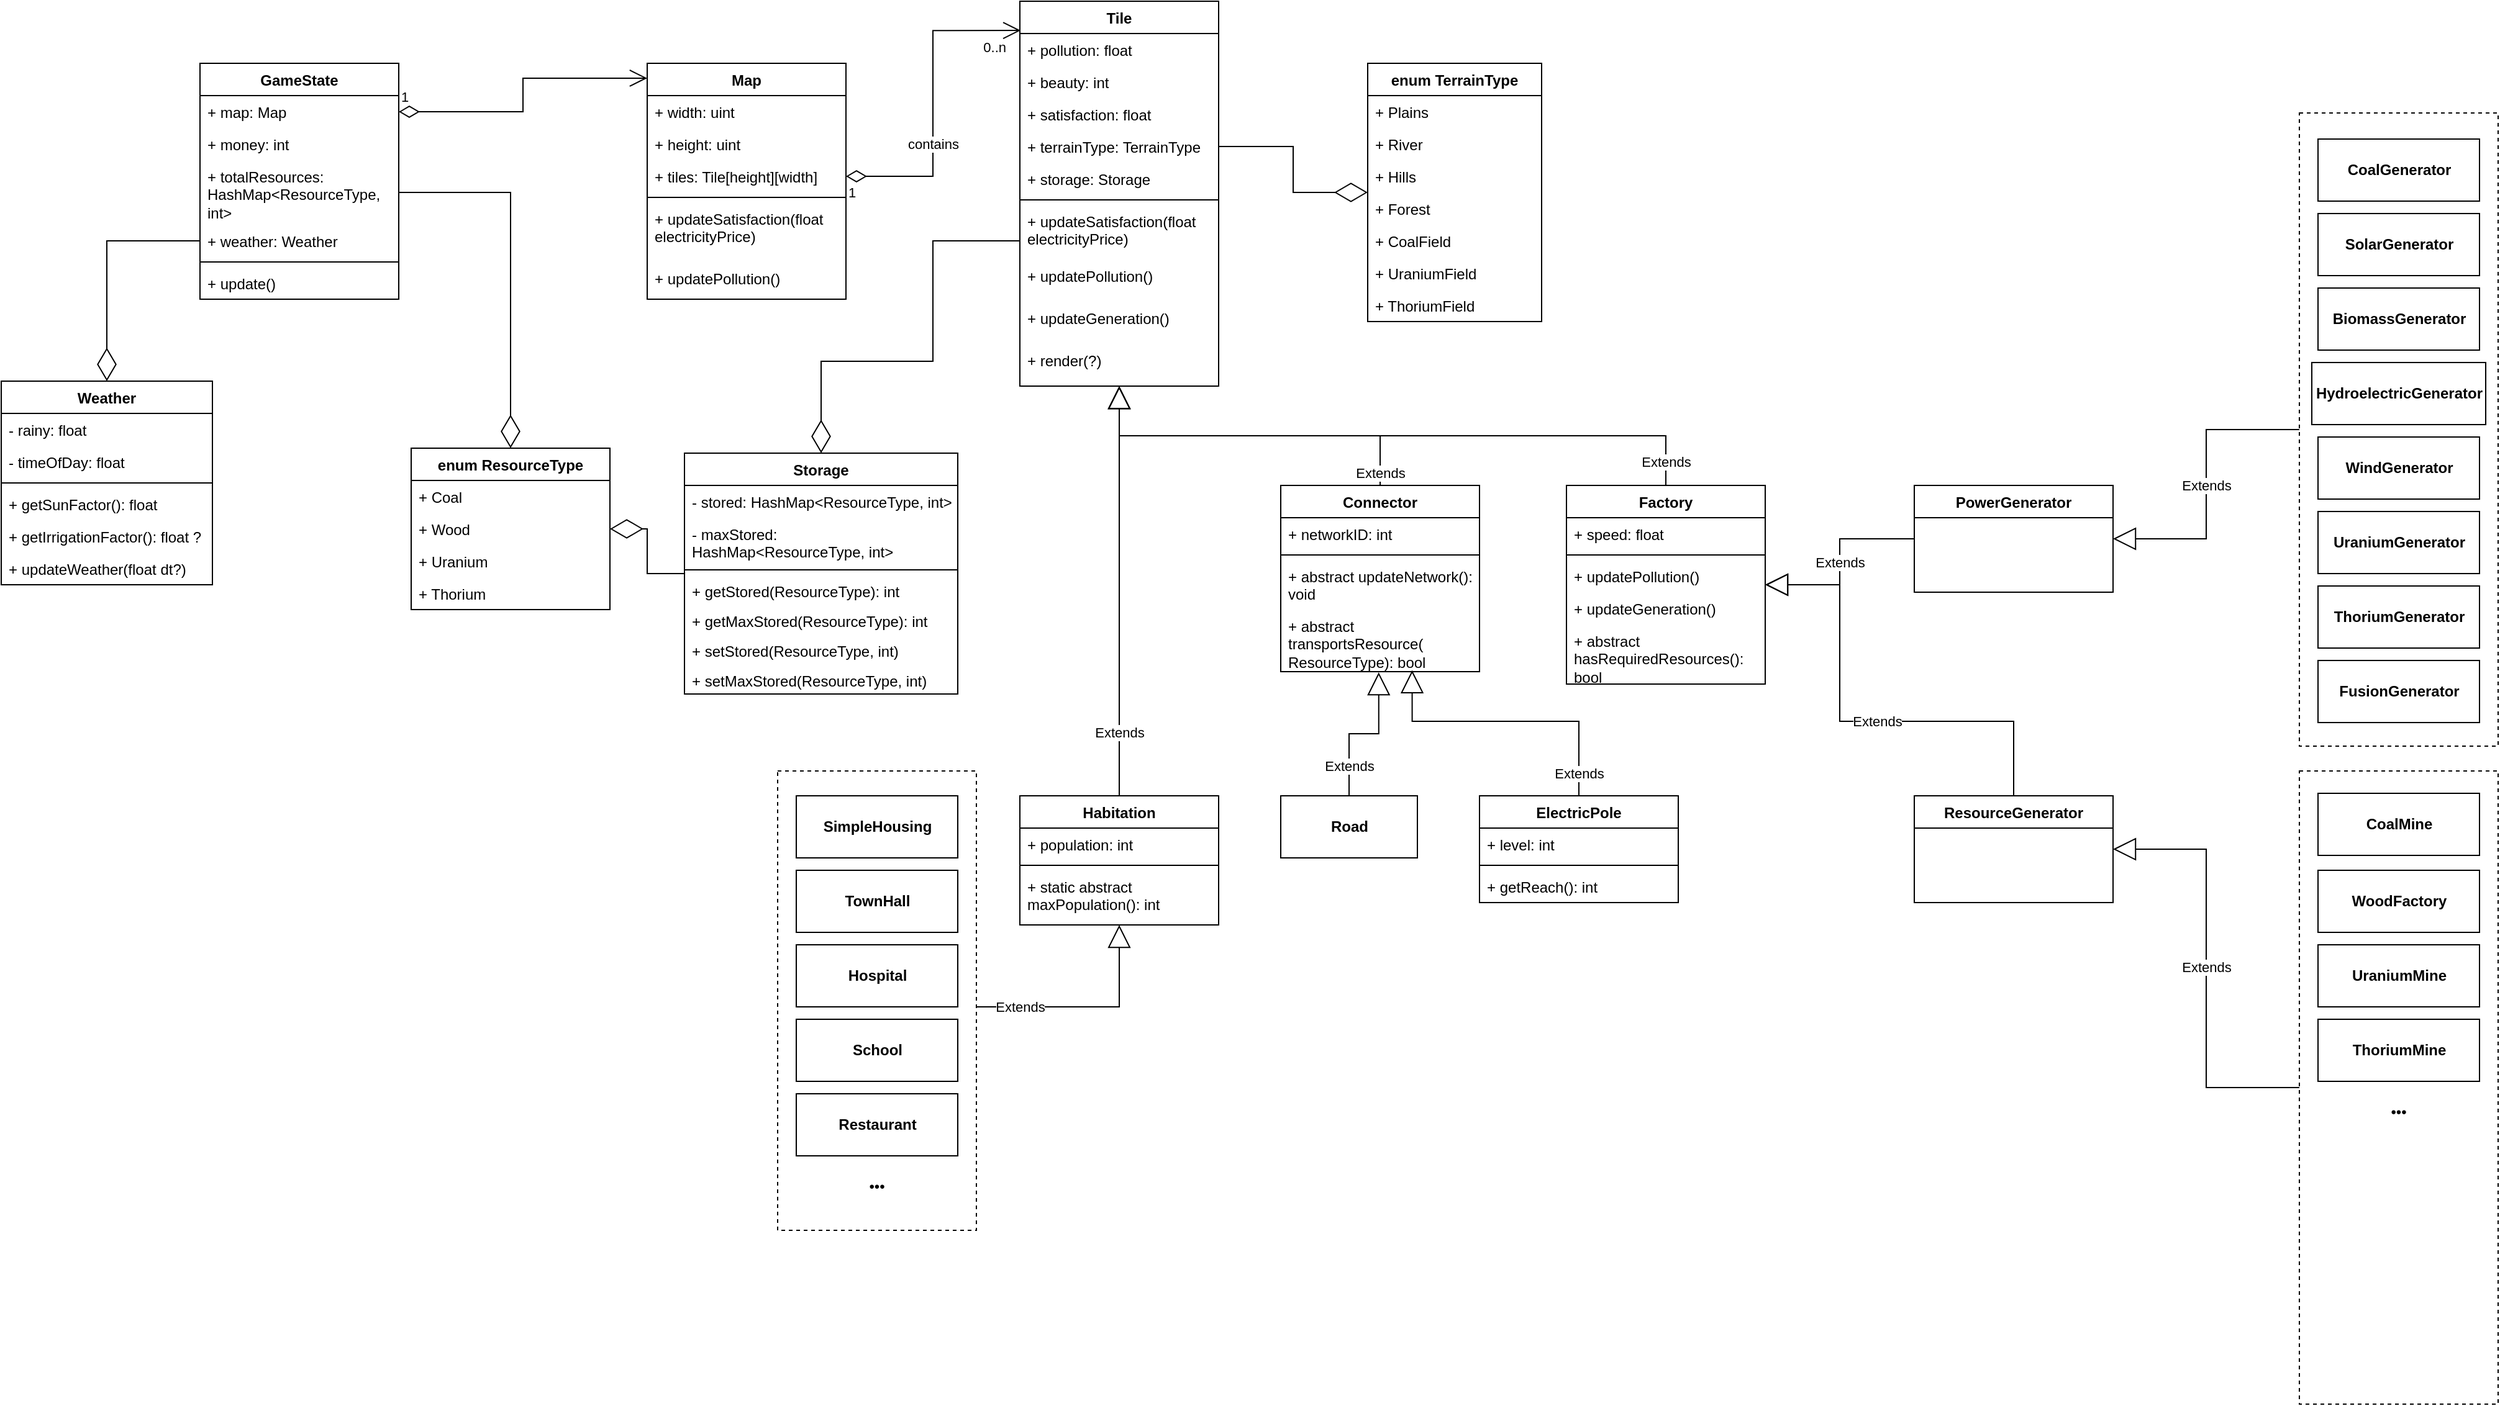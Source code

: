 <mxfile version="15.4.0" type="device"><diagram id="1Tc2qHg6RQ70-UuRrpaF" name="Page-1"><mxGraphModel dx="2023" dy="722" grid="1" gridSize="10" guides="1" tooltips="1" connect="1" arrows="1" fold="1" page="1" pageScale="1" pageWidth="850" pageHeight="1100" math="0" shadow="0"><root><mxCell id="0"/><mxCell id="1" parent="0"/><mxCell id="ImNPX3SYI-u5hD6JPRb6-58" value="" style="rounded=0;whiteSpace=wrap;html=1;fillColor=none;dashed=1;glass=0;" vertex="1" parent="1"><mxGeometry x="165" y="660" width="160" height="370" as="geometry"/></mxCell><mxCell id="oca9Sa1yXJcPk0tc5qrT-1" value="Tile" style="swimlane;fontStyle=1;align=center;verticalAlign=top;childLayout=stackLayout;horizontal=1;startSize=26;horizontalStack=0;resizeParent=1;resizeParentMax=0;resizeLast=0;collapsible=1;marginBottom=0;" parent="1" vertex="1"><mxGeometry x="360" y="40" width="160" height="310" as="geometry"/></mxCell><mxCell id="oca9Sa1yXJcPk0tc5qrT-2" value="+ pollution: float" style="text;strokeColor=none;fillColor=none;align=left;verticalAlign=top;spacingLeft=4;spacingRight=4;overflow=hidden;rotatable=0;points=[[0,0.5],[1,0.5]];portConstraint=eastwest;" parent="oca9Sa1yXJcPk0tc5qrT-1" vertex="1"><mxGeometry y="26" width="160" height="26" as="geometry"/></mxCell><mxCell id="oca9Sa1yXJcPk0tc5qrT-5" value="+ beauty: int" style="text;strokeColor=none;fillColor=none;align=left;verticalAlign=top;spacingLeft=4;spacingRight=4;overflow=hidden;rotatable=0;points=[[0,0.5],[1,0.5]];portConstraint=eastwest;" parent="oca9Sa1yXJcPk0tc5qrT-1" vertex="1"><mxGeometry y="52" width="160" height="26" as="geometry"/></mxCell><mxCell id="oca9Sa1yXJcPk0tc5qrT-23" value="+ satisfaction: float" style="text;strokeColor=none;fillColor=none;align=left;verticalAlign=top;spacingLeft=4;spacingRight=4;overflow=hidden;rotatable=0;points=[[0,0.5],[1,0.5]];portConstraint=eastwest;" parent="oca9Sa1yXJcPk0tc5qrT-1" vertex="1"><mxGeometry y="78" width="160" height="26" as="geometry"/></mxCell><mxCell id="oca9Sa1yXJcPk0tc5qrT-27" value="+ terrainType: TerrainType" style="text;strokeColor=none;fillColor=none;align=left;verticalAlign=top;spacingLeft=4;spacingRight=4;overflow=hidden;rotatable=0;points=[[0,0.5],[1,0.5]];portConstraint=eastwest;" parent="oca9Sa1yXJcPk0tc5qrT-1" vertex="1"><mxGeometry y="104" width="160" height="26" as="geometry"/></mxCell><mxCell id="ewz8w_JljY_Mc3T5_Evf-39" value="+ storage: Storage" style="text;strokeColor=none;fillColor=none;align=left;verticalAlign=top;spacingLeft=4;spacingRight=4;overflow=hidden;rotatable=0;points=[[0,0.5],[1,0.5]];portConstraint=eastwest;" parent="oca9Sa1yXJcPk0tc5qrT-1" vertex="1"><mxGeometry y="130" width="160" height="26" as="geometry"/></mxCell><mxCell id="oca9Sa1yXJcPk0tc5qrT-3" value="" style="line;strokeWidth=1;fillColor=none;align=left;verticalAlign=middle;spacingTop=-1;spacingLeft=3;spacingRight=3;rotatable=0;labelPosition=right;points=[];portConstraint=eastwest;" parent="oca9Sa1yXJcPk0tc5qrT-1" vertex="1"><mxGeometry y="156" width="160" height="8" as="geometry"/></mxCell><mxCell id="oca9Sa1yXJcPk0tc5qrT-4" value="+ updateSatisfaction(float electricityPrice)" style="text;strokeColor=none;fillColor=none;align=left;verticalAlign=top;spacingLeft=4;spacingRight=4;overflow=hidden;rotatable=0;points=[[0,0.5],[1,0.5]];portConstraint=eastwest;whiteSpace=wrap;" parent="oca9Sa1yXJcPk0tc5qrT-1" vertex="1"><mxGeometry y="164" width="160" height="44" as="geometry"/></mxCell><mxCell id="T_2jq5czEqKKuzjMXgtk-2" value="+ updatePollution()" style="text;strokeColor=none;fillColor=none;align=left;verticalAlign=top;spacingLeft=4;spacingRight=4;overflow=hidden;rotatable=0;points=[[0,0.5],[1,0.5]];portConstraint=eastwest;whiteSpace=wrap;" parent="oca9Sa1yXJcPk0tc5qrT-1" vertex="1"><mxGeometry y="208" width="160" height="34" as="geometry"/></mxCell><mxCell id="oca9Sa1yXJcPk0tc5qrT-25" value="+ updateGeneration()" style="text;strokeColor=none;fillColor=none;align=left;verticalAlign=top;spacingLeft=4;spacingRight=4;overflow=hidden;rotatable=0;points=[[0,0.5],[1,0.5]];portConstraint=eastwest;whiteSpace=wrap;" parent="oca9Sa1yXJcPk0tc5qrT-1" vertex="1"><mxGeometry y="242" width="160" height="34" as="geometry"/></mxCell><mxCell id="oca9Sa1yXJcPk0tc5qrT-38" value="+ render(?)" style="text;strokeColor=none;fillColor=none;align=left;verticalAlign=top;spacingLeft=4;spacingRight=4;overflow=hidden;rotatable=0;points=[[0,0.5],[1,0.5]];portConstraint=eastwest;whiteSpace=wrap;" parent="oca9Sa1yXJcPk0tc5qrT-1" vertex="1"><mxGeometry y="276" width="160" height="34" as="geometry"/></mxCell><mxCell id="oca9Sa1yXJcPk0tc5qrT-7" value="Map" style="swimlane;fontStyle=1;align=center;verticalAlign=top;childLayout=stackLayout;horizontal=1;startSize=26;horizontalStack=0;resizeParent=1;resizeParentMax=0;resizeLast=0;collapsible=1;marginBottom=0;" parent="1" vertex="1"><mxGeometry x="60" y="90" width="160" height="190" as="geometry"/></mxCell><mxCell id="oca9Sa1yXJcPk0tc5qrT-8" value="+ width: uint" style="text;strokeColor=none;fillColor=none;align=left;verticalAlign=top;spacingLeft=4;spacingRight=4;overflow=hidden;rotatable=0;points=[[0,0.5],[1,0.5]];portConstraint=eastwest;" parent="oca9Sa1yXJcPk0tc5qrT-7" vertex="1"><mxGeometry y="26" width="160" height="26" as="geometry"/></mxCell><mxCell id="oca9Sa1yXJcPk0tc5qrT-11" value="+ height: uint" style="text;strokeColor=none;fillColor=none;align=left;verticalAlign=top;spacingLeft=4;spacingRight=4;overflow=hidden;rotatable=0;points=[[0,0.5],[1,0.5]];portConstraint=eastwest;" parent="oca9Sa1yXJcPk0tc5qrT-7" vertex="1"><mxGeometry y="52" width="160" height="26" as="geometry"/></mxCell><mxCell id="oca9Sa1yXJcPk0tc5qrT-12" value="+ tiles: Tile[height][width]" style="text;strokeColor=none;fillColor=none;align=left;verticalAlign=top;spacingLeft=4;spacingRight=4;overflow=hidden;rotatable=0;points=[[0,0.5],[1,0.5]];portConstraint=eastwest;" parent="oca9Sa1yXJcPk0tc5qrT-7" vertex="1"><mxGeometry y="78" width="160" height="26" as="geometry"/></mxCell><mxCell id="oca9Sa1yXJcPk0tc5qrT-9" value="" style="line;strokeWidth=1;fillColor=none;align=left;verticalAlign=middle;spacingTop=-1;spacingLeft=3;spacingRight=3;rotatable=0;labelPosition=right;points=[];portConstraint=eastwest;" parent="oca9Sa1yXJcPk0tc5qrT-7" vertex="1"><mxGeometry y="104" width="160" height="8" as="geometry"/></mxCell><mxCell id="oca9Sa1yXJcPk0tc5qrT-10" value="+ updateSatisfaction(float electricityPrice)" style="text;strokeColor=none;fillColor=none;align=left;verticalAlign=top;spacingLeft=4;spacingRight=4;overflow=hidden;rotatable=0;points=[[0,0.5],[1,0.5]];portConstraint=eastwest;whiteSpace=wrap;" parent="oca9Sa1yXJcPk0tc5qrT-7" vertex="1"><mxGeometry y="112" width="160" height="48" as="geometry"/></mxCell><mxCell id="oca9Sa1yXJcPk0tc5qrT-24" value="+ updatePollution()" style="text;strokeColor=none;fillColor=none;align=left;verticalAlign=top;spacingLeft=4;spacingRight=4;overflow=hidden;rotatable=0;points=[[0,0.5],[1,0.5]];portConstraint=eastwest;whiteSpace=wrap;" parent="oca9Sa1yXJcPk0tc5qrT-7" vertex="1"><mxGeometry y="160" width="160" height="30" as="geometry"/></mxCell><mxCell id="oca9Sa1yXJcPk0tc5qrT-16" value="contains" style="endArrow=open;html=1;endSize=12;startArrow=diamondThin;startSize=14;startFill=0;edgeStyle=orthogonalEdgeStyle;rounded=0;exitX=1;exitY=0.5;exitDx=0;exitDy=0;entryX=0.004;entryY=0.076;entryDx=0;entryDy=0;entryPerimeter=0;" parent="1" source="oca9Sa1yXJcPk0tc5qrT-12" target="oca9Sa1yXJcPk0tc5qrT-1" edge="1"><mxGeometry x="-0.256" relative="1" as="geometry"><mxPoint x="90" y="270" as="sourcePoint"/><mxPoint x="250" y="270" as="targetPoint"/><mxPoint as="offset"/></mxGeometry></mxCell><mxCell id="oca9Sa1yXJcPk0tc5qrT-17" value="1" style="edgeLabel;resizable=0;html=1;align=left;verticalAlign=top;" parent="oca9Sa1yXJcPk0tc5qrT-16" connectable="0" vertex="1"><mxGeometry x="-1" relative="1" as="geometry"/></mxCell><mxCell id="oca9Sa1yXJcPk0tc5qrT-18" value="0..n" style="edgeLabel;resizable=0;html=1;align=right;verticalAlign=top;" parent="oca9Sa1yXJcPk0tc5qrT-16" connectable="0" vertex="1"><mxGeometry x="1" relative="1" as="geometry"><mxPoint x="-11" as="offset"/></mxGeometry></mxCell><mxCell id="oca9Sa1yXJcPk0tc5qrT-19" value="Habitation" style="swimlane;fontStyle=1;align=center;verticalAlign=top;childLayout=stackLayout;horizontal=1;startSize=26;horizontalStack=0;resizeParent=1;resizeParentMax=0;resizeLast=0;collapsible=1;marginBottom=0;" parent="1" vertex="1"><mxGeometry x="360" y="680" width="160" height="104" as="geometry"/></mxCell><mxCell id="oca9Sa1yXJcPk0tc5qrT-20" value="+ population: int" style="text;strokeColor=none;fillColor=none;align=left;verticalAlign=top;spacingLeft=4;spacingRight=4;overflow=hidden;rotatable=0;points=[[0,0.5],[1,0.5]];portConstraint=eastwest;" parent="oca9Sa1yXJcPk0tc5qrT-19" vertex="1"><mxGeometry y="26" width="160" height="26" as="geometry"/></mxCell><mxCell id="oca9Sa1yXJcPk0tc5qrT-21" value="" style="line;strokeWidth=1;fillColor=none;align=left;verticalAlign=middle;spacingTop=-1;spacingLeft=3;spacingRight=3;rotatable=0;labelPosition=right;points=[];portConstraint=eastwest;" parent="oca9Sa1yXJcPk0tc5qrT-19" vertex="1"><mxGeometry y="52" width="160" height="8" as="geometry"/></mxCell><mxCell id="ewz8w_JljY_Mc3T5_Evf-2" value="+ static abstract maxPopulation(): int" style="text;strokeColor=none;fillColor=none;align=left;verticalAlign=top;spacingLeft=4;spacingRight=4;overflow=hidden;rotatable=0;points=[[0,0.5],[1,0.5]];portConstraint=eastwest;whiteSpace=wrap;" parent="oca9Sa1yXJcPk0tc5qrT-19" vertex="1"><mxGeometry y="60" width="160" height="44" as="geometry"/></mxCell><mxCell id="oca9Sa1yXJcPk0tc5qrT-26" value="Extends" style="endArrow=block;endSize=16;endFill=0;html=1;rounded=0;edgeStyle=orthogonalEdgeStyle;exitX=0.5;exitY=0;exitDx=0;exitDy=0;" parent="1" source="oca9Sa1yXJcPk0tc5qrT-19" target="oca9Sa1yXJcPk0tc5qrT-1" edge="1"><mxGeometry x="-0.688" width="160" relative="1" as="geometry"><mxPoint x="610" y="140" as="sourcePoint"/><mxPoint x="460" y="290" as="targetPoint"/><mxPoint as="offset"/></mxGeometry></mxCell><mxCell id="oca9Sa1yXJcPk0tc5qrT-29" value="" style="endArrow=diamondThin;endFill=0;endSize=24;html=1;rounded=0;edgeStyle=orthogonalEdgeStyle;exitX=1;exitY=0.5;exitDx=0;exitDy=0;" parent="1" source="oca9Sa1yXJcPk0tc5qrT-27" target="oca9Sa1yXJcPk0tc5qrT-30" edge="1"><mxGeometry width="160" relative="1" as="geometry"><mxPoint x="570" y="200" as="sourcePoint"/><mxPoint x="625" y="90" as="targetPoint"/></mxGeometry></mxCell><mxCell id="oca9Sa1yXJcPk0tc5qrT-30" value="enum TerrainType" style="swimlane;fontStyle=1;childLayout=stackLayout;horizontal=1;startSize=26;fillColor=none;horizontalStack=0;resizeParent=1;resizeParentMax=0;resizeLast=0;collapsible=1;marginBottom=0;" parent="1" vertex="1"><mxGeometry x="640" y="90" width="140" height="208" as="geometry"/></mxCell><mxCell id="oca9Sa1yXJcPk0tc5qrT-31" value="+ Plains" style="text;strokeColor=none;fillColor=none;align=left;verticalAlign=top;spacingLeft=4;spacingRight=4;overflow=hidden;rotatable=0;points=[[0,0.5],[1,0.5]];portConstraint=eastwest;" parent="oca9Sa1yXJcPk0tc5qrT-30" vertex="1"><mxGeometry y="26" width="140" height="26" as="geometry"/></mxCell><mxCell id="oca9Sa1yXJcPk0tc5qrT-32" value="+ River" style="text;strokeColor=none;fillColor=none;align=left;verticalAlign=top;spacingLeft=4;spacingRight=4;overflow=hidden;rotatable=0;points=[[0,0.5],[1,0.5]];portConstraint=eastwest;" parent="oca9Sa1yXJcPk0tc5qrT-30" vertex="1"><mxGeometry y="52" width="140" height="26" as="geometry"/></mxCell><mxCell id="oca9Sa1yXJcPk0tc5qrT-33" value="+ Hills" style="text;strokeColor=none;fillColor=none;align=left;verticalAlign=top;spacingLeft=4;spacingRight=4;overflow=hidden;rotatable=0;points=[[0,0.5],[1,0.5]];portConstraint=eastwest;" parent="oca9Sa1yXJcPk0tc5qrT-30" vertex="1"><mxGeometry y="78" width="140" height="26" as="geometry"/></mxCell><mxCell id="ewz8w_JljY_Mc3T5_Evf-47" value="+ Forest" style="text;strokeColor=none;fillColor=none;align=left;verticalAlign=top;spacingLeft=4;spacingRight=4;overflow=hidden;rotatable=0;points=[[0,0.5],[1,0.5]];portConstraint=eastwest;" parent="oca9Sa1yXJcPk0tc5qrT-30" vertex="1"><mxGeometry y="104" width="140" height="26" as="geometry"/></mxCell><mxCell id="oca9Sa1yXJcPk0tc5qrT-34" value="+ CoalField" style="text;strokeColor=none;fillColor=none;align=left;verticalAlign=top;spacingLeft=4;spacingRight=4;overflow=hidden;rotatable=0;points=[[0,0.5],[1,0.5]];portConstraint=eastwest;" parent="oca9Sa1yXJcPk0tc5qrT-30" vertex="1"><mxGeometry y="130" width="140" height="26" as="geometry"/></mxCell><mxCell id="ewz8w_JljY_Mc3T5_Evf-45" value="+ UraniumField" style="text;strokeColor=none;fillColor=none;align=left;verticalAlign=top;spacingLeft=4;spacingRight=4;overflow=hidden;rotatable=0;points=[[0,0.5],[1,0.5]];portConstraint=eastwest;" parent="oca9Sa1yXJcPk0tc5qrT-30" vertex="1"><mxGeometry y="156" width="140" height="26" as="geometry"/></mxCell><mxCell id="ewz8w_JljY_Mc3T5_Evf-46" value="+ ThoriumField" style="text;strokeColor=none;fillColor=none;align=left;verticalAlign=top;spacingLeft=4;spacingRight=4;overflow=hidden;rotatable=0;points=[[0,0.5],[1,0.5]];portConstraint=eastwest;" parent="oca9Sa1yXJcPk0tc5qrT-30" vertex="1"><mxGeometry y="182" width="140" height="26" as="geometry"/></mxCell><mxCell id="ewz8w_JljY_Mc3T5_Evf-3" value="GameState" style="swimlane;fontStyle=1;align=center;verticalAlign=top;childLayout=stackLayout;horizontal=1;startSize=26;horizontalStack=0;resizeParent=1;resizeParentMax=0;resizeLast=0;collapsible=1;marginBottom=0;" parent="1" vertex="1"><mxGeometry x="-300" y="90" width="160" height="190" as="geometry"/></mxCell><mxCell id="ewz8w_JljY_Mc3T5_Evf-4" value="+ map: Map" style="text;strokeColor=none;fillColor=none;align=left;verticalAlign=top;spacingLeft=4;spacingRight=4;overflow=hidden;rotatable=0;points=[[0,0.5],[1,0.5]];portConstraint=eastwest;" parent="ewz8w_JljY_Mc3T5_Evf-3" vertex="1"><mxGeometry y="26" width="160" height="26" as="geometry"/></mxCell><mxCell id="ewz8w_JljY_Mc3T5_Evf-7" value="+ money: int" style="text;strokeColor=none;fillColor=none;align=left;verticalAlign=top;spacingLeft=4;spacingRight=4;overflow=hidden;rotatable=0;points=[[0,0.5],[1,0.5]];portConstraint=eastwest;" parent="ewz8w_JljY_Mc3T5_Evf-3" vertex="1"><mxGeometry y="52" width="160" height="26" as="geometry"/></mxCell><mxCell id="ewz8w_JljY_Mc3T5_Evf-8" value="+ totalResources: HashMap&lt;ResourceType, int&gt;" style="text;strokeColor=none;fillColor=none;align=left;verticalAlign=top;spacingLeft=4;spacingRight=4;overflow=hidden;rotatable=0;points=[[0,0.5],[1,0.5]];portConstraint=eastwest;whiteSpace=wrap;" parent="ewz8w_JljY_Mc3T5_Evf-3" vertex="1"><mxGeometry y="78" width="160" height="52" as="geometry"/></mxCell><mxCell id="ImNPX3SYI-u5hD6JPRb6-31" value="+ weather: Weather" style="text;strokeColor=none;fillColor=none;align=left;verticalAlign=top;spacingLeft=4;spacingRight=4;overflow=hidden;rotatable=0;points=[[0,0.5],[1,0.5]];portConstraint=eastwest;" vertex="1" parent="ewz8w_JljY_Mc3T5_Evf-3"><mxGeometry y="130" width="160" height="26" as="geometry"/></mxCell><mxCell id="ewz8w_JljY_Mc3T5_Evf-5" value="" style="line;strokeWidth=1;fillColor=none;align=left;verticalAlign=middle;spacingTop=-1;spacingLeft=3;spacingRight=3;rotatable=0;labelPosition=right;points=[];portConstraint=eastwest;" parent="ewz8w_JljY_Mc3T5_Evf-3" vertex="1"><mxGeometry y="156" width="160" height="8" as="geometry"/></mxCell><mxCell id="ewz8w_JljY_Mc3T5_Evf-6" value="+ update()" style="text;strokeColor=none;fillColor=none;align=left;verticalAlign=top;spacingLeft=4;spacingRight=4;overflow=hidden;rotatable=0;points=[[0,0.5],[1,0.5]];portConstraint=eastwest;" parent="ewz8w_JljY_Mc3T5_Evf-3" vertex="1"><mxGeometry y="164" width="160" height="26" as="geometry"/></mxCell><mxCell id="ewz8w_JljY_Mc3T5_Evf-15" value="1" style="endArrow=open;html=1;endSize=12;startArrow=diamondThin;startSize=14;startFill=0;edgeStyle=orthogonalEdgeStyle;align=left;verticalAlign=bottom;rounded=0;exitX=1;exitY=0.5;exitDx=0;exitDy=0;entryX=0;entryY=0.063;entryDx=0;entryDy=0;entryPerimeter=0;" parent="1" source="ewz8w_JljY_Mc3T5_Evf-4" target="oca9Sa1yXJcPk0tc5qrT-7" edge="1"><mxGeometry x="-1" y="3" relative="1" as="geometry"><mxPoint x="-150" y="370" as="sourcePoint"/><mxPoint x="10" y="370" as="targetPoint"/></mxGeometry></mxCell><mxCell id="ewz8w_JljY_Mc3T5_Evf-16" value="enum ResourceType" style="swimlane;fontStyle=1;align=center;verticalAlign=top;childLayout=stackLayout;horizontal=1;startSize=26;horizontalStack=0;resizeParent=1;resizeParentMax=0;resizeLast=0;collapsible=1;marginBottom=0;" parent="1" vertex="1"><mxGeometry x="-130" y="400" width="160" height="130" as="geometry"/></mxCell><mxCell id="ewz8w_JljY_Mc3T5_Evf-22" value="+ Coal" style="text;strokeColor=none;fillColor=none;align=left;verticalAlign=top;spacingLeft=4;spacingRight=4;overflow=hidden;rotatable=0;points=[[0,0.5],[1,0.5]];portConstraint=eastwest;" parent="ewz8w_JljY_Mc3T5_Evf-16" vertex="1"><mxGeometry y="26" width="160" height="26" as="geometry"/></mxCell><mxCell id="ewz8w_JljY_Mc3T5_Evf-21" value="+ Wood" style="text;strokeColor=none;fillColor=none;align=left;verticalAlign=top;spacingLeft=4;spacingRight=4;overflow=hidden;rotatable=0;points=[[0,0.5],[1,0.5]];portConstraint=eastwest;" parent="ewz8w_JljY_Mc3T5_Evf-16" vertex="1"><mxGeometry y="52" width="160" height="26" as="geometry"/></mxCell><mxCell id="ewz8w_JljY_Mc3T5_Evf-20" value="+ Uranium" style="text;strokeColor=none;fillColor=none;align=left;verticalAlign=top;spacingLeft=4;spacingRight=4;overflow=hidden;rotatable=0;points=[[0,0.5],[1,0.5]];portConstraint=eastwest;" parent="ewz8w_JljY_Mc3T5_Evf-16" vertex="1"><mxGeometry y="78" width="160" height="26" as="geometry"/></mxCell><mxCell id="ewz8w_JljY_Mc3T5_Evf-17" value="+ Thorium" style="text;strokeColor=none;fillColor=none;align=left;verticalAlign=top;spacingLeft=4;spacingRight=4;overflow=hidden;rotatable=0;points=[[0,0.5],[1,0.5]];portConstraint=eastwest;" parent="ewz8w_JljY_Mc3T5_Evf-16" vertex="1"><mxGeometry y="104" width="160" height="26" as="geometry"/></mxCell><mxCell id="ewz8w_JljY_Mc3T5_Evf-26" value="" style="endArrow=diamondThin;endFill=0;endSize=24;html=1;rounded=0;edgeStyle=orthogonalEdgeStyle;exitX=1;exitY=0.5;exitDx=0;exitDy=0;entryX=0.5;entryY=0;entryDx=0;entryDy=0;" parent="1" source="ewz8w_JljY_Mc3T5_Evf-8" target="ewz8w_JljY_Mc3T5_Evf-16" edge="1"><mxGeometry width="160" relative="1" as="geometry"><mxPoint x="-100" y="359.3" as="sourcePoint"/><mxPoint x="17.76" y="254.0" as="targetPoint"/></mxGeometry></mxCell><mxCell id="ewz8w_JljY_Mc3T5_Evf-31" value="Storage" style="swimlane;fontStyle=1;align=center;verticalAlign=top;childLayout=stackLayout;horizontal=1;startSize=26;horizontalStack=0;resizeParent=1;resizeParentMax=0;resizeLast=0;collapsible=1;marginBottom=0;" parent="1" vertex="1"><mxGeometry x="90" y="404" width="220" height="194" as="geometry"/></mxCell><mxCell id="ewz8w_JljY_Mc3T5_Evf-43" value="- stored: HashMap&lt;ResourceType, int&gt;" style="text;strokeColor=none;fillColor=none;align=left;verticalAlign=top;spacingLeft=4;spacingRight=4;overflow=hidden;rotatable=0;points=[[0,0.5],[1,0.5]];portConstraint=eastwest;" parent="ewz8w_JljY_Mc3T5_Evf-31" vertex="1"><mxGeometry y="26" width="220" height="26" as="geometry"/></mxCell><mxCell id="ewz8w_JljY_Mc3T5_Evf-44" value="- maxStored: HashMap&lt;ResourceType, int&gt;" style="text;strokeColor=none;fillColor=none;align=left;verticalAlign=top;spacingLeft=4;spacingRight=4;overflow=hidden;rotatable=0;points=[[0,0.5],[1,0.5]];portConstraint=eastwest;whiteSpace=wrap;" parent="ewz8w_JljY_Mc3T5_Evf-31" vertex="1"><mxGeometry y="52" width="220" height="38" as="geometry"/></mxCell><mxCell id="ewz8w_JljY_Mc3T5_Evf-42" value="" style="line;strokeWidth=1;fillColor=none;align=left;verticalAlign=middle;spacingTop=-1;spacingLeft=3;spacingRight=3;rotatable=0;labelPosition=right;points=[];portConstraint=eastwest;" parent="ewz8w_JljY_Mc3T5_Evf-31" vertex="1"><mxGeometry y="90" width="220" height="8" as="geometry"/></mxCell><mxCell id="ewz8w_JljY_Mc3T5_Evf-34" value="+ getStored(ResourceType): int" style="text;strokeColor=none;fillColor=none;align=left;verticalAlign=top;spacingLeft=4;spacingRight=4;overflow=hidden;rotatable=0;points=[[0,0.5],[1,0.5]];portConstraint=eastwest;whiteSpace=wrap;" parent="ewz8w_JljY_Mc3T5_Evf-31" vertex="1"><mxGeometry y="98" width="220" height="24" as="geometry"/></mxCell><mxCell id="ewz8w_JljY_Mc3T5_Evf-32" value="+ getMaxStored(ResourceType): int" style="text;strokeColor=none;fillColor=none;align=left;verticalAlign=top;spacingLeft=4;spacingRight=4;overflow=hidden;rotatable=0;points=[[0,0.5],[1,0.5]];portConstraint=eastwest;whiteSpace=wrap;" parent="ewz8w_JljY_Mc3T5_Evf-31" vertex="1"><mxGeometry y="122" width="220" height="24" as="geometry"/></mxCell><mxCell id="ewz8w_JljY_Mc3T5_Evf-36" value="+ setStored(ResourceType, int)" style="text;strokeColor=none;fillColor=none;align=left;verticalAlign=top;spacingLeft=4;spacingRight=4;overflow=hidden;rotatable=0;points=[[0,0.5],[1,0.5]];portConstraint=eastwest;whiteSpace=wrap;" parent="ewz8w_JljY_Mc3T5_Evf-31" vertex="1"><mxGeometry y="146" width="220" height="24" as="geometry"/></mxCell><mxCell id="ewz8w_JljY_Mc3T5_Evf-38" value="+ setMaxStored(ResourceType, int)" style="text;strokeColor=none;fillColor=none;align=left;verticalAlign=top;spacingLeft=4;spacingRight=4;overflow=hidden;rotatable=0;points=[[0,0.5],[1,0.5]];portConstraint=eastwest;whiteSpace=wrap;" parent="ewz8w_JljY_Mc3T5_Evf-31" vertex="1"><mxGeometry y="170" width="220" height="24" as="geometry"/></mxCell><mxCell id="ewz8w_JljY_Mc3T5_Evf-37" value="" style="endArrow=diamondThin;endFill=0;endSize=24;html=1;rounded=0;edgeStyle=orthogonalEdgeStyle;" parent="1" source="ewz8w_JljY_Mc3T5_Evf-31" target="ewz8w_JljY_Mc3T5_Evf-21" edge="1"><mxGeometry width="160" relative="1" as="geometry"><mxPoint x="-130" y="204" as="sourcePoint"/><mxPoint x="-40" y="410" as="targetPoint"/></mxGeometry></mxCell><mxCell id="ewz8w_JljY_Mc3T5_Evf-40" value="" style="endArrow=diamondThin;endFill=0;endSize=24;html=1;rounded=0;edgeStyle=orthogonalEdgeStyle;exitX=0;exitY=0.5;exitDx=0;exitDy=0;entryX=0.5;entryY=0;entryDx=0;entryDy=0;" parent="1" source="ewz8w_JljY_Mc3T5_Evf-39" target="ewz8w_JljY_Mc3T5_Evf-31" edge="1"><mxGeometry width="160" relative="1" as="geometry"><mxPoint x="530" y="217" as="sourcePoint"/><mxPoint x="280" y="380" as="targetPoint"/><Array as="points"><mxPoint x="290" y="233"/><mxPoint x="290" y="330"/><mxPoint x="200" y="330"/></Array></mxGeometry></mxCell><mxCell id="ewz8w_JljY_Mc3T5_Evf-48" value="Connector" style="swimlane;fontStyle=1;align=center;verticalAlign=top;childLayout=stackLayout;horizontal=1;startSize=26;horizontalStack=0;resizeParent=1;resizeParentMax=0;resizeLast=0;collapsible=1;marginBottom=0;" parent="1" vertex="1"><mxGeometry x="570" y="430" width="160" height="150" as="geometry"/></mxCell><mxCell id="ewz8w_JljY_Mc3T5_Evf-52" value="+ networkID: int" style="text;strokeColor=none;fillColor=none;align=left;verticalAlign=top;spacingLeft=4;spacingRight=4;overflow=hidden;rotatable=0;points=[[0,0.5],[1,0.5]];portConstraint=eastwest;" parent="ewz8w_JljY_Mc3T5_Evf-48" vertex="1"><mxGeometry y="26" width="160" height="26" as="geometry"/></mxCell><mxCell id="ewz8w_JljY_Mc3T5_Evf-54" value="" style="line;strokeWidth=1;fillColor=none;align=left;verticalAlign=middle;spacingTop=-1;spacingLeft=3;spacingRight=3;rotatable=0;labelPosition=right;points=[];portConstraint=eastwest;" parent="ewz8w_JljY_Mc3T5_Evf-48" vertex="1"><mxGeometry y="52" width="160" height="8" as="geometry"/></mxCell><mxCell id="ewz8w_JljY_Mc3T5_Evf-55" value="+ abstract updateNetwork(): void" style="text;strokeColor=none;fillColor=none;align=left;verticalAlign=top;spacingLeft=4;spacingRight=4;overflow=hidden;rotatable=0;points=[[0,0.5],[1,0.5]];portConstraint=eastwest;whiteSpace=wrap;" parent="ewz8w_JljY_Mc3T5_Evf-48" vertex="1"><mxGeometry y="60" width="160" height="40" as="geometry"/></mxCell><mxCell id="ewz8w_JljY_Mc3T5_Evf-67" value="+ abstract transportsResource( ResourceType): bool" style="text;strokeColor=none;fillColor=none;align=left;verticalAlign=top;spacingLeft=4;spacingRight=4;overflow=hidden;rotatable=0;points=[[0,0.5],[1,0.5]];portConstraint=eastwest;whiteSpace=wrap;" parent="ewz8w_JljY_Mc3T5_Evf-48" vertex="1"><mxGeometry y="100" width="160" height="50" as="geometry"/></mxCell><mxCell id="ewz8w_JljY_Mc3T5_Evf-53" value="Extends" style="endArrow=block;endSize=16;endFill=0;html=1;rounded=0;edgeStyle=orthogonalEdgeStyle;" parent="1" source="ewz8w_JljY_Mc3T5_Evf-48" target="oca9Sa1yXJcPk0tc5qrT-1" edge="1"><mxGeometry x="-0.927" width="160" relative="1" as="geometry"><mxPoint x="450" y="440" as="sourcePoint"/><mxPoint x="450" y="376.0" as="targetPoint"/><mxPoint as="offset"/><Array as="points"><mxPoint x="650" y="390"/><mxPoint x="440" y="390"/></Array></mxGeometry></mxCell><mxCell id="ewz8w_JljY_Mc3T5_Evf-56" value="&lt;b&gt;Road&lt;/b&gt;" style="html=1;" parent="1" vertex="1"><mxGeometry x="570" y="680" width="110" height="50" as="geometry"/></mxCell><mxCell id="ewz8w_JljY_Mc3T5_Evf-58" value="ElectricPole" style="swimlane;fontStyle=1;align=center;verticalAlign=top;childLayout=stackLayout;horizontal=1;startSize=26;horizontalStack=0;resizeParent=1;resizeParentMax=0;resizeLast=0;collapsible=1;marginBottom=0;" parent="1" vertex="1"><mxGeometry x="730" y="680" width="160" height="86" as="geometry"/></mxCell><mxCell id="ewz8w_JljY_Mc3T5_Evf-64" value="+ level: int" style="text;strokeColor=none;fillColor=none;align=left;verticalAlign=top;spacingLeft=4;spacingRight=4;overflow=hidden;rotatable=0;points=[[0,0.5],[1,0.5]];portConstraint=eastwest;" parent="ewz8w_JljY_Mc3T5_Evf-58" vertex="1"><mxGeometry y="26" width="160" height="26" as="geometry"/></mxCell><mxCell id="ewz8w_JljY_Mc3T5_Evf-63" value="" style="line;strokeWidth=1;fillColor=none;align=left;verticalAlign=middle;spacingTop=-1;spacingLeft=3;spacingRight=3;rotatable=0;labelPosition=right;points=[];portConstraint=eastwest;" parent="ewz8w_JljY_Mc3T5_Evf-58" vertex="1"><mxGeometry y="52" width="160" height="8" as="geometry"/></mxCell><mxCell id="ewz8w_JljY_Mc3T5_Evf-62" value="+ getReach(): int" style="text;strokeColor=none;fillColor=none;align=left;verticalAlign=top;spacingLeft=4;spacingRight=4;overflow=hidden;rotatable=0;points=[[0,0.5],[1,0.5]];portConstraint=eastwest;" parent="ewz8w_JljY_Mc3T5_Evf-58" vertex="1"><mxGeometry y="60" width="160" height="26" as="geometry"/></mxCell><mxCell id="ewz8w_JljY_Mc3T5_Evf-65" value="Extends" style="endArrow=block;endSize=16;endFill=0;html=1;rounded=0;edgeStyle=orthogonalEdgeStyle;entryX=0.493;entryY=1.011;entryDx=0;entryDy=0;entryPerimeter=0;" parent="1" source="ewz8w_JljY_Mc3T5_Evf-56" target="ewz8w_JljY_Mc3T5_Evf-67" edge="1"><mxGeometry x="-0.612" width="160" relative="1" as="geometry"><mxPoint x="520" y="680" as="sourcePoint"/><mxPoint x="680" y="590" as="targetPoint"/><Array as="points"><mxPoint x="625" y="630"/><mxPoint x="649" y="630"/></Array><mxPoint as="offset"/></mxGeometry></mxCell><mxCell id="ewz8w_JljY_Mc3T5_Evf-66" value="Extends" style="endArrow=block;endSize=16;endFill=0;html=1;rounded=0;edgeStyle=orthogonalEdgeStyle;exitX=0.5;exitY=0;exitDx=0;exitDy=0;entryX=0.661;entryY=0.977;entryDx=0;entryDy=0;entryPerimeter=0;" parent="1" source="ewz8w_JljY_Mc3T5_Evf-58" target="ewz8w_JljY_Mc3T5_Evf-67" edge="1"><mxGeometry x="-0.842" width="160" relative="1" as="geometry"><mxPoint x="635" y="608" as="sourcePoint"/><mxPoint x="650" y="530" as="targetPoint"/><mxPoint as="offset"/><Array as="points"><mxPoint x="810" y="620"/><mxPoint x="676" y="620"/></Array></mxGeometry></mxCell><mxCell id="ImNPX3SYI-u5hD6JPRb6-6" value="Factory" style="swimlane;fontStyle=1;align=center;verticalAlign=top;childLayout=stackLayout;horizontal=1;startSize=26;horizontalStack=0;resizeParent=1;resizeParentMax=0;resizeLast=0;collapsible=1;marginBottom=0;" vertex="1" parent="1"><mxGeometry x="800" y="430" width="160" height="160" as="geometry"/></mxCell><mxCell id="ImNPX3SYI-u5hD6JPRb6-7" value="+ speed: float" style="text;strokeColor=none;fillColor=none;align=left;verticalAlign=top;spacingLeft=4;spacingRight=4;overflow=hidden;rotatable=0;points=[[0,0.5],[1,0.5]];portConstraint=eastwest;" vertex="1" parent="ImNPX3SYI-u5hD6JPRb6-6"><mxGeometry y="26" width="160" height="26" as="geometry"/></mxCell><mxCell id="ImNPX3SYI-u5hD6JPRb6-8" value="" style="line;strokeWidth=1;fillColor=none;align=left;verticalAlign=middle;spacingTop=-1;spacingLeft=3;spacingRight=3;rotatable=0;labelPosition=right;points=[];portConstraint=eastwest;" vertex="1" parent="ImNPX3SYI-u5hD6JPRb6-6"><mxGeometry y="52" width="160" height="8" as="geometry"/></mxCell><mxCell id="ImNPX3SYI-u5hD6JPRb6-9" value="+ updatePollution()" style="text;strokeColor=none;fillColor=none;align=left;verticalAlign=top;spacingLeft=4;spacingRight=4;overflow=hidden;rotatable=0;points=[[0,0.5],[1,0.5]];portConstraint=eastwest;" vertex="1" parent="ImNPX3SYI-u5hD6JPRb6-6"><mxGeometry y="60" width="160" height="26" as="geometry"/></mxCell><mxCell id="ImNPX3SYI-u5hD6JPRb6-10" value="+ updateGeneration()" style="text;strokeColor=none;fillColor=none;align=left;verticalAlign=top;spacingLeft=4;spacingRight=4;overflow=hidden;rotatable=0;points=[[0,0.5],[1,0.5]];portConstraint=eastwest;" vertex="1" parent="ImNPX3SYI-u5hD6JPRb6-6"><mxGeometry y="86" width="160" height="26" as="geometry"/></mxCell><mxCell id="ImNPX3SYI-u5hD6JPRb6-61" value="+ abstract hasRequiredResources(): bool" style="text;strokeColor=none;fillColor=none;align=left;verticalAlign=top;spacingLeft=4;spacingRight=4;overflow=hidden;rotatable=0;points=[[0,0.5],[1,0.5]];portConstraint=eastwest;whiteSpace=wrap;" vertex="1" parent="ImNPX3SYI-u5hD6JPRb6-6"><mxGeometry y="112" width="160" height="48" as="geometry"/></mxCell><mxCell id="ImNPX3SYI-u5hD6JPRb6-11" value="Extends" style="endArrow=block;endSize=16;endFill=0;html=1;rounded=0;edgeStyle=orthogonalEdgeStyle;exitX=0.5;exitY=0;exitDx=0;exitDy=0;" edge="1" parent="1" source="ImNPX3SYI-u5hD6JPRb6-6" target="oca9Sa1yXJcPk0tc5qrT-1"><mxGeometry x="-0.927" width="160" relative="1" as="geometry"><mxPoint x="660" y="440" as="sourcePoint"/><mxPoint x="449.84" y="360.714" as="targetPoint"/><mxPoint as="offset"/></mxGeometry></mxCell><mxCell id="ImNPX3SYI-u5hD6JPRb6-24" value="Weather" style="swimlane;fontStyle=1;childLayout=stackLayout;horizontal=1;startSize=26;fillColor=none;horizontalStack=0;resizeParent=1;resizeParentMax=0;resizeLast=0;collapsible=1;marginBottom=0;" vertex="1" parent="1"><mxGeometry x="-460" y="346" width="170" height="164" as="geometry"/></mxCell><mxCell id="ImNPX3SYI-u5hD6JPRb6-25" value="- rainy: float" style="text;strokeColor=none;fillColor=none;align=left;verticalAlign=top;spacingLeft=4;spacingRight=4;overflow=hidden;rotatable=0;points=[[0,0.5],[1,0.5]];portConstraint=eastwest;" vertex="1" parent="ImNPX3SYI-u5hD6JPRb6-24"><mxGeometry y="26" width="170" height="26" as="geometry"/></mxCell><mxCell id="ImNPX3SYI-u5hD6JPRb6-26" value="- timeOfDay: float" style="text;strokeColor=none;fillColor=none;align=left;verticalAlign=top;spacingLeft=4;spacingRight=4;overflow=hidden;rotatable=0;points=[[0,0.5],[1,0.5]];portConstraint=eastwest;" vertex="1" parent="ImNPX3SYI-u5hD6JPRb6-24"><mxGeometry y="52" width="170" height="26" as="geometry"/></mxCell><mxCell id="ImNPX3SYI-u5hD6JPRb6-28" value="" style="line;strokeWidth=1;fillColor=none;align=left;verticalAlign=middle;spacingTop=-1;spacingLeft=3;spacingRight=3;rotatable=0;labelPosition=right;points=[];portConstraint=eastwest;" vertex="1" parent="ImNPX3SYI-u5hD6JPRb6-24"><mxGeometry y="78" width="170" height="8" as="geometry"/></mxCell><mxCell id="ImNPX3SYI-u5hD6JPRb6-29" value="+ getSunFactor(): float" style="text;strokeColor=none;fillColor=none;align=left;verticalAlign=top;spacingLeft=4;spacingRight=4;overflow=hidden;rotatable=0;points=[[0,0.5],[1,0.5]];portConstraint=eastwest;" vertex="1" parent="ImNPX3SYI-u5hD6JPRb6-24"><mxGeometry y="86" width="170" height="26" as="geometry"/></mxCell><mxCell id="ImNPX3SYI-u5hD6JPRb6-30" value="+ getIrrigationFactor(): float ?" style="text;strokeColor=none;fillColor=none;align=left;verticalAlign=top;spacingLeft=4;spacingRight=4;overflow=hidden;rotatable=0;points=[[0,0.5],[1,0.5]];portConstraint=eastwest;" vertex="1" parent="ImNPX3SYI-u5hD6JPRb6-24"><mxGeometry y="112" width="170" height="26" as="geometry"/></mxCell><mxCell id="ImNPX3SYI-u5hD6JPRb6-77" value="+ updateWeather(float dt?)" style="text;strokeColor=none;fillColor=none;align=left;verticalAlign=top;spacingLeft=4;spacingRight=4;overflow=hidden;rotatable=0;points=[[0,0.5],[1,0.5]];portConstraint=eastwest;" vertex="1" parent="ImNPX3SYI-u5hD6JPRb6-24"><mxGeometry y="138" width="170" height="26" as="geometry"/></mxCell><mxCell id="ImNPX3SYI-u5hD6JPRb6-32" value="" style="endArrow=diamondThin;endFill=0;endSize=24;html=1;rounded=0;edgeStyle=orthogonalEdgeStyle;exitX=0;exitY=0.5;exitDx=0;exitDy=0;" edge="1" parent="1" source="ImNPX3SYI-u5hD6JPRb6-31" target="ImNPX3SYI-u5hD6JPRb6-24"><mxGeometry width="160" relative="1" as="geometry"><mxPoint x="-130" y="204.0" as="sourcePoint"/><mxPoint x="-40" y="410" as="targetPoint"/></mxGeometry></mxCell><mxCell id="ImNPX3SYI-u5hD6JPRb6-40" value="" style="group" vertex="1" connectable="0" parent="1"><mxGeometry x="1390" y="140" width="160" height="500" as="geometry"/></mxCell><mxCell id="ImNPX3SYI-u5hD6JPRb6-39" value="" style="rounded=0;whiteSpace=wrap;html=1;fillColor=none;dashed=1;glass=0;" vertex="1" parent="ImNPX3SYI-u5hD6JPRb6-40"><mxGeometry y="-10" width="160" height="510" as="geometry"/></mxCell><mxCell id="ImNPX3SYI-u5hD6JPRb6-16" value="&lt;b&gt;CoalGenerator&lt;/b&gt;" style="html=1;" vertex="1" parent="ImNPX3SYI-u5hD6JPRb6-40"><mxGeometry x="15" y="11" width="130" height="50" as="geometry"/></mxCell><mxCell id="ImNPX3SYI-u5hD6JPRb6-17" value="&lt;b&gt;SolarGenerator&lt;/b&gt;" style="html=1;" vertex="1" parent="ImNPX3SYI-u5hD6JPRb6-40"><mxGeometry x="15" y="71" width="130" height="50" as="geometry"/></mxCell><mxCell id="ImNPX3SYI-u5hD6JPRb6-18" value="&lt;b&gt;BiomassGenerator&lt;/b&gt;" style="html=1;" vertex="1" parent="ImNPX3SYI-u5hD6JPRb6-40"><mxGeometry x="15" y="131" width="130" height="50" as="geometry"/></mxCell><mxCell id="ImNPX3SYI-u5hD6JPRb6-33" value="&lt;b&gt;HydroelectricGenerator&lt;/b&gt;" style="html=1;" vertex="1" parent="ImNPX3SYI-u5hD6JPRb6-40"><mxGeometry x="10" y="191" width="140" height="50" as="geometry"/></mxCell><mxCell id="ImNPX3SYI-u5hD6JPRb6-34" value="&lt;b&gt;WindGenerator&lt;/b&gt;" style="html=1;" vertex="1" parent="ImNPX3SYI-u5hD6JPRb6-40"><mxGeometry x="15" y="251" width="130" height="50" as="geometry"/></mxCell><mxCell id="ImNPX3SYI-u5hD6JPRb6-35" value="&lt;b&gt;UraniumGenerator&lt;/b&gt;" style="html=1;" vertex="1" parent="ImNPX3SYI-u5hD6JPRb6-40"><mxGeometry x="15" y="311" width="130" height="50" as="geometry"/></mxCell><mxCell id="ImNPX3SYI-u5hD6JPRb6-36" value="&lt;b&gt;ThoriumGenerator&lt;/b&gt;" style="html=1;" vertex="1" parent="ImNPX3SYI-u5hD6JPRb6-40"><mxGeometry x="15" y="371" width="130" height="50" as="geometry"/></mxCell><mxCell id="ImNPX3SYI-u5hD6JPRb6-37" value="&lt;b&gt;FusionGenerator&lt;/b&gt;" style="html=1;" vertex="1" parent="ImNPX3SYI-u5hD6JPRb6-40"><mxGeometry x="15" y="431" width="130" height="50" as="geometry"/></mxCell><mxCell id="ImNPX3SYI-u5hD6JPRb6-41" value="Extends" style="endArrow=block;endSize=16;endFill=0;html=1;rounded=0;edgeStyle=orthogonalEdgeStyle;" edge="1" parent="1" source="ImNPX3SYI-u5hD6JPRb6-39" target="ImNPX3SYI-u5hD6JPRb6-67"><mxGeometry x="0.006" width="160" relative="1" as="geometry"><mxPoint x="890" y="440" as="sourcePoint"/><mxPoint x="450" y="360.0" as="targetPoint"/><mxPoint as="offset"/></mxGeometry></mxCell><mxCell id="ImNPX3SYI-u5hD6JPRb6-42" value="&lt;b&gt;SimpleHousing&lt;/b&gt;" style="html=1;" vertex="1" parent="1"><mxGeometry x="180" y="680" width="130" height="50" as="geometry"/></mxCell><mxCell id="ImNPX3SYI-u5hD6JPRb6-43" value="&lt;b&gt;TownHall&lt;/b&gt;" style="html=1;" vertex="1" parent="1"><mxGeometry x="180" y="740" width="130" height="50" as="geometry"/></mxCell><mxCell id="ImNPX3SYI-u5hD6JPRb6-44" value="&lt;b&gt;Hospital&lt;/b&gt;" style="html=1;" vertex="1" parent="1"><mxGeometry x="180" y="800" width="130" height="50" as="geometry"/></mxCell><mxCell id="ImNPX3SYI-u5hD6JPRb6-56" value="•••" style="text;html=1;strokeColor=none;fillColor=none;align=center;verticalAlign=middle;whiteSpace=wrap;rounded=0;glass=0;dashed=1;" vertex="1" parent="1"><mxGeometry x="215" y="980" width="60" height="30" as="geometry"/></mxCell><mxCell id="ImNPX3SYI-u5hD6JPRb6-57" value="Extends" style="endArrow=block;endSize=16;endFill=0;html=1;rounded=0;edgeStyle=orthogonalEdgeStyle;" edge="1" parent="1" source="ImNPX3SYI-u5hD6JPRb6-58" target="oca9Sa1yXJcPk0tc5qrT-19"><mxGeometry x="-0.612" width="160" relative="1" as="geometry"><mxPoint x="325" y="850.034" as="sourcePoint"/><mxPoint x="658.88" y="590.55" as="targetPoint"/><Array as="points"><mxPoint x="440" y="850"/></Array><mxPoint as="offset"/></mxGeometry></mxCell><mxCell id="ImNPX3SYI-u5hD6JPRb6-59" value="&lt;b&gt;School&lt;/b&gt;" style="html=1;" vertex="1" parent="1"><mxGeometry x="180" y="860" width="130" height="50" as="geometry"/></mxCell><mxCell id="ImNPX3SYI-u5hD6JPRb6-60" value="&lt;b&gt;Restaurant&lt;/b&gt;" style="html=1;" vertex="1" parent="1"><mxGeometry x="180" y="920" width="130" height="50" as="geometry"/></mxCell><mxCell id="ImNPX3SYI-u5hD6JPRb6-62" value="" style="rounded=0;whiteSpace=wrap;html=1;fillColor=none;dashed=1;glass=0;" vertex="1" parent="1"><mxGeometry x="1390" y="660" width="160" height="510" as="geometry"/></mxCell><mxCell id="ImNPX3SYI-u5hD6JPRb6-63" value="&lt;b&gt;CoalMine&lt;/b&gt;" style="html=1;" vertex="1" parent="1"><mxGeometry x="1405" y="678" width="130" height="50" as="geometry"/></mxCell><mxCell id="ImNPX3SYI-u5hD6JPRb6-64" value="&lt;b&gt;WoodFactory&lt;/b&gt;" style="html=1;" vertex="1" parent="1"><mxGeometry x="1405" y="740" width="130" height="50" as="geometry"/></mxCell><mxCell id="ImNPX3SYI-u5hD6JPRb6-65" value="&lt;b&gt;UraniumMine&lt;/b&gt;" style="html=1;" vertex="1" parent="1"><mxGeometry x="1405" y="800" width="130" height="50" as="geometry"/></mxCell><mxCell id="ImNPX3SYI-u5hD6JPRb6-66" value="&lt;b&gt;ThoriumMine&lt;/b&gt;" style="html=1;" vertex="1" parent="1"><mxGeometry x="1405" y="860" width="130" height="50" as="geometry"/></mxCell><mxCell id="ImNPX3SYI-u5hD6JPRb6-67" value="PowerGenerator" style="swimlane;fontStyle=1;align=center;verticalAlign=top;childLayout=stackLayout;horizontal=1;startSize=26;horizontalStack=0;resizeParent=1;resizeParentMax=0;resizeLast=0;collapsible=1;marginBottom=0;glass=0;fillColor=default;" vertex="1" parent="1"><mxGeometry x="1080" y="430" width="160" height="86" as="geometry"/></mxCell><mxCell id="ImNPX3SYI-u5hD6JPRb6-72" value="ResourceGenerator" style="swimlane;fontStyle=1;align=center;verticalAlign=top;childLayout=stackLayout;horizontal=1;startSize=26;horizontalStack=0;resizeParent=1;resizeParentMax=0;resizeLast=0;collapsible=1;marginBottom=0;glass=0;fillColor=default;" vertex="1" parent="1"><mxGeometry x="1080" y="680" width="160" height="86" as="geometry"/></mxCell><mxCell id="ImNPX3SYI-u5hD6JPRb6-73" value="Extends" style="endArrow=block;endSize=16;endFill=0;html=1;rounded=0;edgeStyle=orthogonalEdgeStyle;" edge="1" parent="1" source="ImNPX3SYI-u5hD6JPRb6-62" target="ImNPX3SYI-u5hD6JPRb6-72"><mxGeometry x="0.006" width="160" relative="1" as="geometry"><mxPoint x="1380" y="680.0" as="sourcePoint"/><mxPoint x="1230" y="768" as="targetPoint"/><mxPoint as="offset"/></mxGeometry></mxCell><mxCell id="ImNPX3SYI-u5hD6JPRb6-74" value="Extends" style="endArrow=block;endSize=16;endFill=0;html=1;rounded=0;edgeStyle=orthogonalEdgeStyle;" edge="1" parent="1" source="ImNPX3SYI-u5hD6JPRb6-67" target="ImNPX3SYI-u5hD6JPRb6-6"><mxGeometry x="0.006" width="160" relative="1" as="geometry"><mxPoint x="1180" y="572.0" as="sourcePoint"/><mxPoint x="1030" y="660" as="targetPoint"/><mxPoint as="offset"/></mxGeometry></mxCell><mxCell id="ImNPX3SYI-u5hD6JPRb6-75" value="Extends" style="endArrow=block;endSize=16;endFill=0;html=1;rounded=0;edgeStyle=orthogonalEdgeStyle;" edge="1" parent="1" source="ImNPX3SYI-u5hD6JPRb6-72" target="ImNPX3SYI-u5hD6JPRb6-6"><mxGeometry x="-0.081" width="160" relative="1" as="geometry"><mxPoint x="1420" y="415.0" as="sourcePoint"/><mxPoint x="1270" y="503" as="targetPoint"/><mxPoint as="offset"/><Array as="points"><mxPoint x="1160" y="620"/><mxPoint x="1020" y="620"/><mxPoint x="1020" y="510"/></Array></mxGeometry></mxCell><mxCell id="ImNPX3SYI-u5hD6JPRb6-76" value="•••" style="text;html=1;strokeColor=none;fillColor=none;align=center;verticalAlign=middle;whiteSpace=wrap;rounded=0;glass=0;dashed=1;" vertex="1" parent="1"><mxGeometry x="1440" y="920" width="60" height="30" as="geometry"/></mxCell></root></mxGraphModel></diagram></mxfile>
